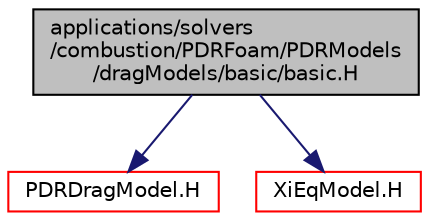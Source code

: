 digraph "applications/solvers/combustion/PDRFoam/PDRModels/dragModels/basic/basic.H"
{
  bgcolor="transparent";
  edge [fontname="Helvetica",fontsize="10",labelfontname="Helvetica",labelfontsize="10"];
  node [fontname="Helvetica",fontsize="10",shape=record];
  Node1 [label="applications/solvers\l/combustion/PDRFoam/PDRModels\l/dragModels/basic/basic.H",height=0.2,width=0.4,color="black", fillcolor="grey75", style="filled", fontcolor="black"];
  Node1 -> Node2 [color="midnightblue",fontsize="10",style="solid",fontname="Helvetica"];
  Node2 [label="PDRDragModel.H",height=0.2,width=0.4,color="red",URL="$a03061.html"];
  Node1 -> Node3 [color="midnightblue",fontsize="10",style="solid",fontname="Helvetica"];
  Node3 [label="XiEqModel.H",height=0.2,width=0.4,color="red",URL="$a03087.html"];
}
